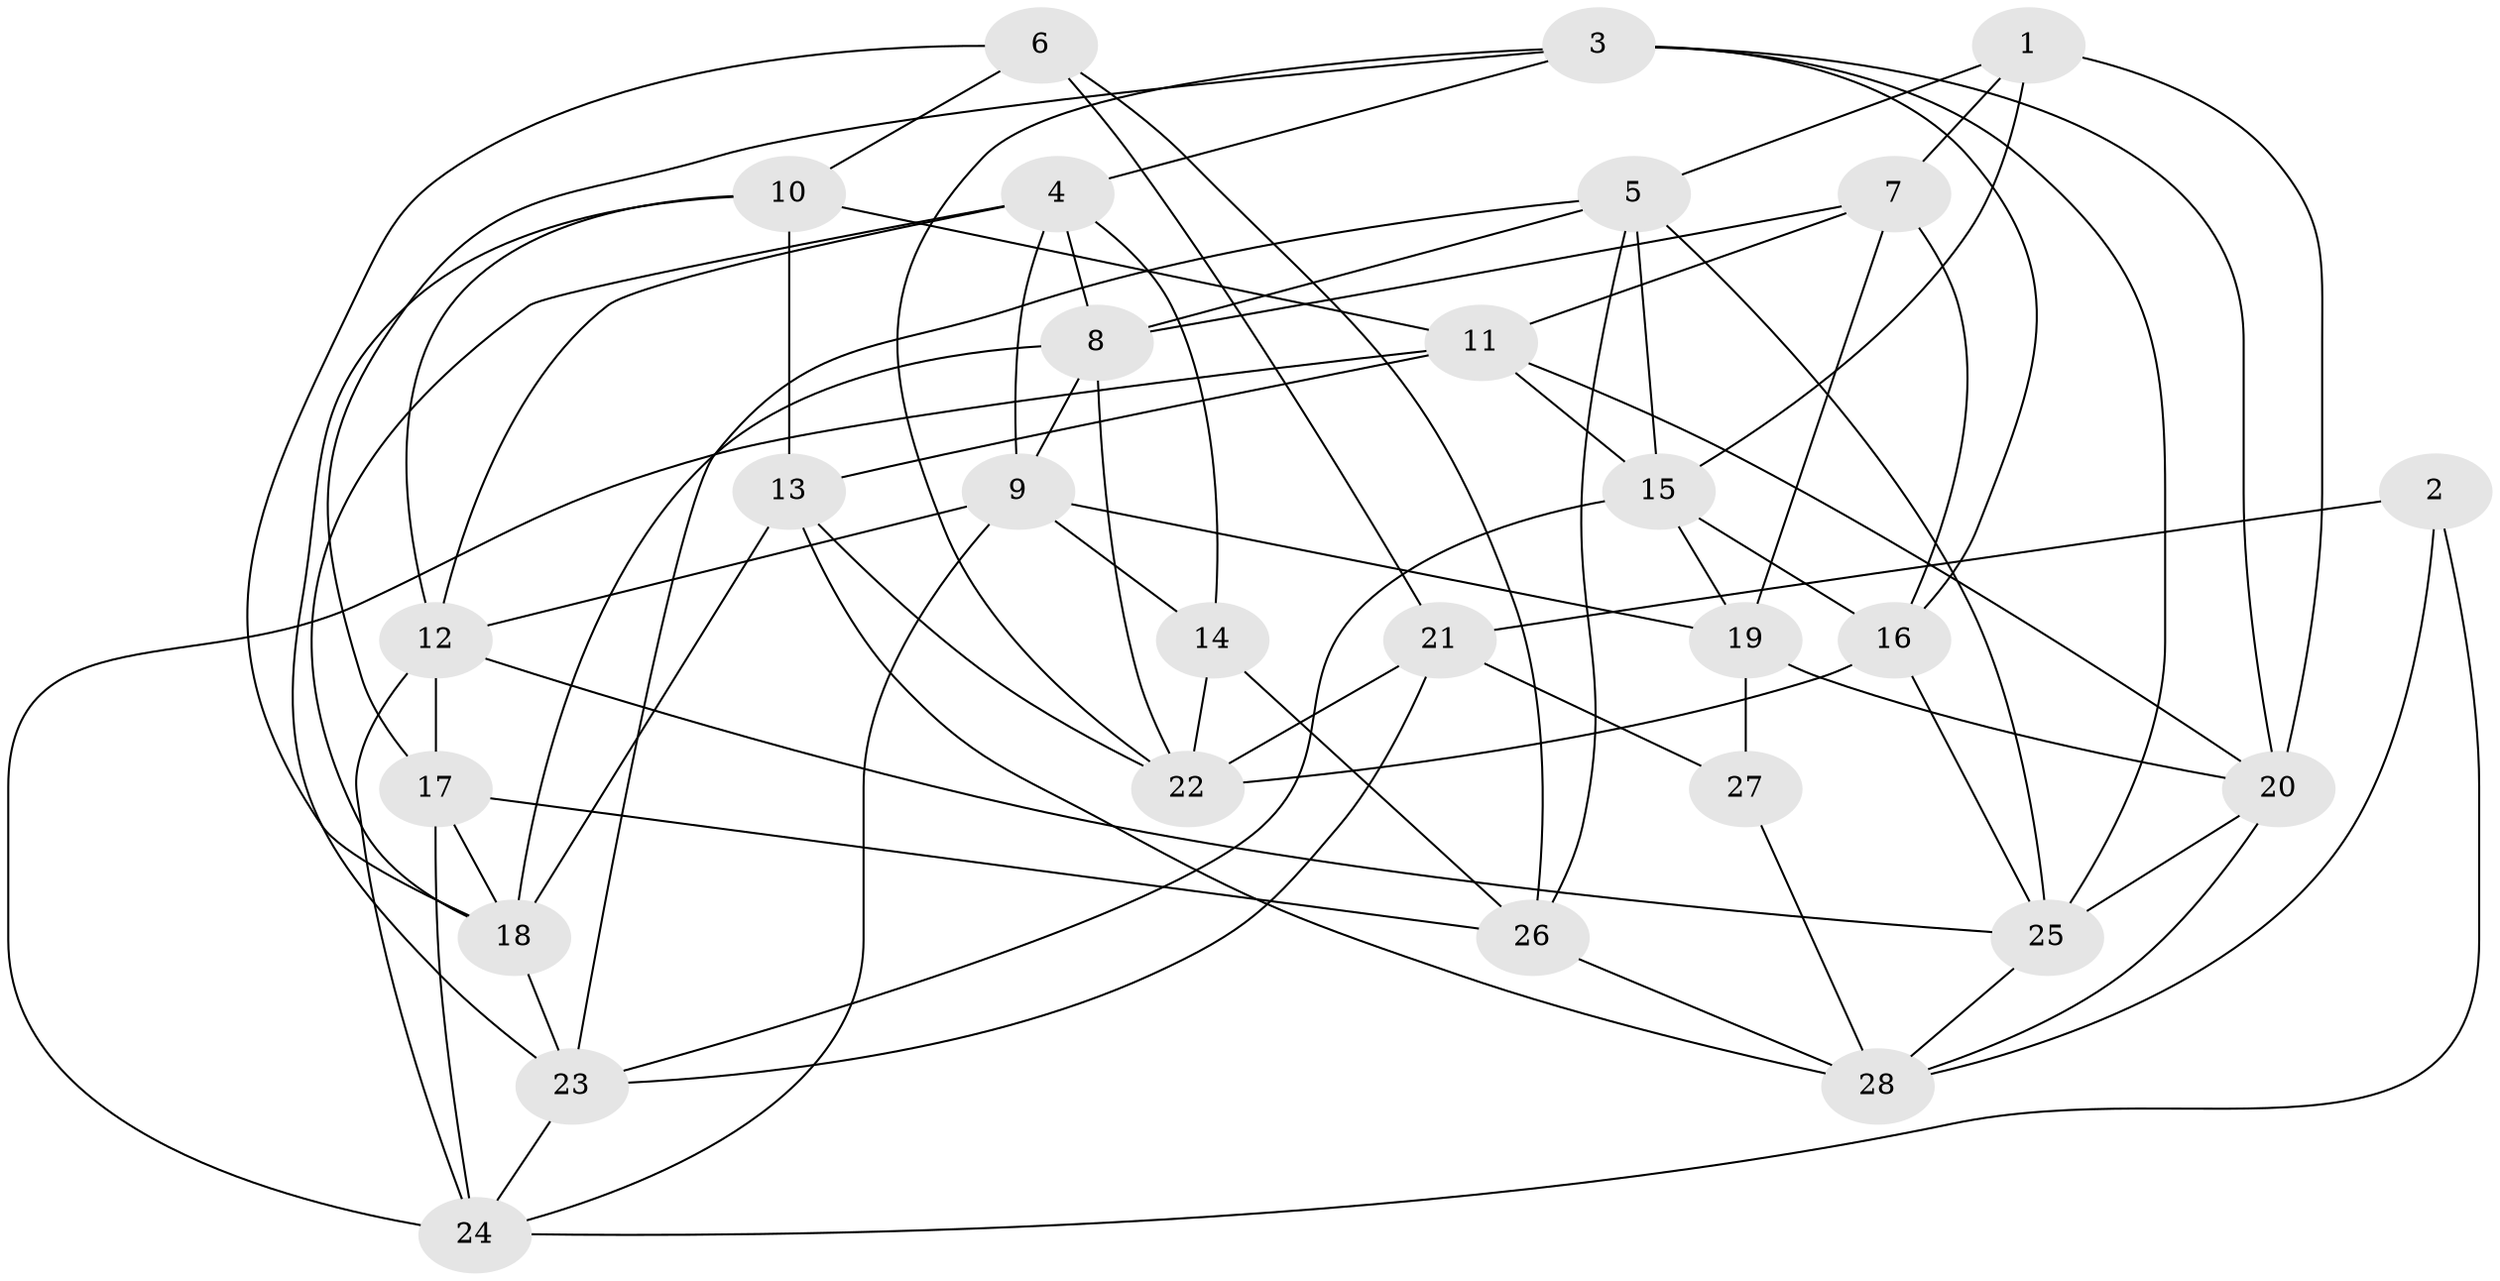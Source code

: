 // original degree distribution, {4: 1.0}
// Generated by graph-tools (version 1.1) at 2025/50/03/09/25 03:50:44]
// undirected, 28 vertices, 74 edges
graph export_dot {
graph [start="1"]
  node [color=gray90,style=filled];
  1;
  2;
  3;
  4;
  5;
  6;
  7;
  8;
  9;
  10;
  11;
  12;
  13;
  14;
  15;
  16;
  17;
  18;
  19;
  20;
  21;
  22;
  23;
  24;
  25;
  26;
  27;
  28;
  1 -- 5 [weight=1.0];
  1 -- 7 [weight=1.0];
  1 -- 15 [weight=1.0];
  1 -- 20 [weight=1.0];
  2 -- 21 [weight=2.0];
  2 -- 24 [weight=1.0];
  2 -- 28 [weight=1.0];
  3 -- 4 [weight=1.0];
  3 -- 16 [weight=1.0];
  3 -- 17 [weight=1.0];
  3 -- 20 [weight=1.0];
  3 -- 22 [weight=1.0];
  3 -- 25 [weight=1.0];
  4 -- 8 [weight=1.0];
  4 -- 9 [weight=1.0];
  4 -- 12 [weight=1.0];
  4 -- 14 [weight=1.0];
  4 -- 18 [weight=1.0];
  5 -- 8 [weight=1.0];
  5 -- 15 [weight=1.0];
  5 -- 23 [weight=1.0];
  5 -- 25 [weight=1.0];
  5 -- 26 [weight=1.0];
  6 -- 10 [weight=1.0];
  6 -- 18 [weight=1.0];
  6 -- 21 [weight=1.0];
  6 -- 26 [weight=1.0];
  7 -- 8 [weight=1.0];
  7 -- 11 [weight=1.0];
  7 -- 16 [weight=2.0];
  7 -- 19 [weight=1.0];
  8 -- 9 [weight=1.0];
  8 -- 18 [weight=1.0];
  8 -- 22 [weight=1.0];
  9 -- 12 [weight=1.0];
  9 -- 14 [weight=1.0];
  9 -- 19 [weight=1.0];
  9 -- 24 [weight=1.0];
  10 -- 11 [weight=1.0];
  10 -- 12 [weight=1.0];
  10 -- 13 [weight=2.0];
  10 -- 23 [weight=1.0];
  11 -- 13 [weight=1.0];
  11 -- 15 [weight=1.0];
  11 -- 20 [weight=1.0];
  11 -- 24 [weight=1.0];
  12 -- 17 [weight=1.0];
  12 -- 24 [weight=1.0];
  12 -- 25 [weight=1.0];
  13 -- 18 [weight=1.0];
  13 -- 22 [weight=1.0];
  13 -- 28 [weight=1.0];
  14 -- 22 [weight=1.0];
  14 -- 26 [weight=1.0];
  15 -- 16 [weight=1.0];
  15 -- 19 [weight=1.0];
  15 -- 23 [weight=1.0];
  16 -- 22 [weight=1.0];
  16 -- 25 [weight=1.0];
  17 -- 18 [weight=1.0];
  17 -- 24 [weight=1.0];
  17 -- 26 [weight=2.0];
  18 -- 23 [weight=1.0];
  19 -- 20 [weight=1.0];
  19 -- 27 [weight=2.0];
  20 -- 25 [weight=1.0];
  20 -- 28 [weight=1.0];
  21 -- 22 [weight=1.0];
  21 -- 23 [weight=1.0];
  21 -- 27 [weight=1.0];
  23 -- 24 [weight=1.0];
  25 -- 28 [weight=1.0];
  26 -- 28 [weight=1.0];
  27 -- 28 [weight=1.0];
}
